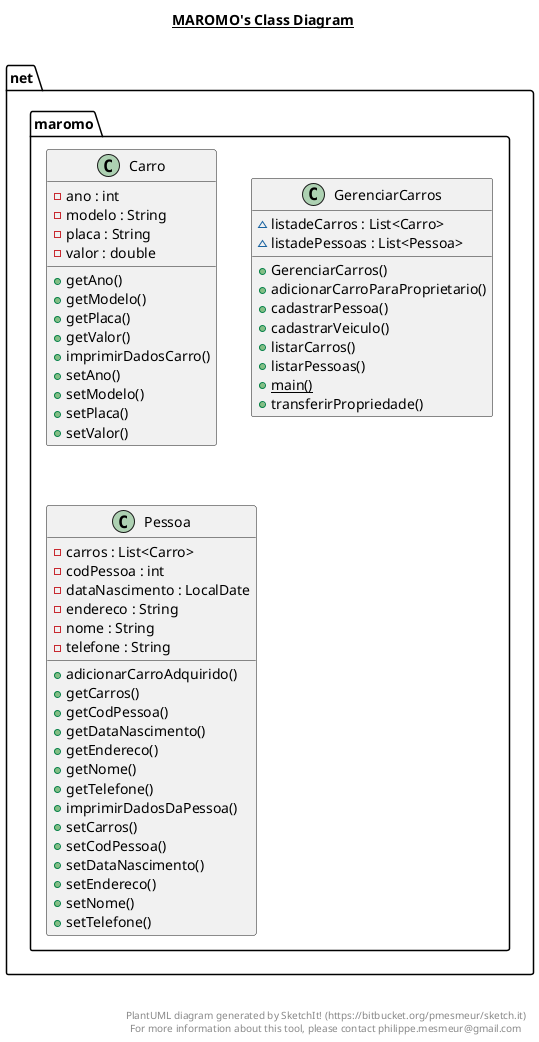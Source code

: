 @startuml

title __MAROMO's Class Diagram__\n

  namespace net.maromo {
    class net.maromo.Carro {
        - ano : int
        - modelo : String
        - placa : String
        - valor : double
        + getAno()
        + getModelo()
        + getPlaca()
        + getValor()
        + imprimirDadosCarro()
        + setAno()
        + setModelo()
        + setPlaca()
        + setValor()
    }
  }
  

  namespace net.maromo {
    class net.maromo.GerenciarCarros {
        ~ listadeCarros : List<Carro>
        ~ listadePessoas : List<Pessoa>
        + GerenciarCarros()
        + adicionarCarroParaProprietario()
        + cadastrarPessoa()
        + cadastrarVeiculo()
        + listarCarros()
        + listarPessoas()
        {static} + main()
        + transferirPropriedade()
    }
  }
  

  namespace net.maromo {
    class net.maromo.Pessoa {
        - carros : List<Carro>
        - codPessoa : int
        - dataNascimento : LocalDate
        - endereco : String
        - nome : String
        - telefone : String
        + adicionarCarroAdquirido()
        + getCarros()
        + getCodPessoa()
        + getDataNascimento()
        + getEndereco()
        + getNome()
        + getTelefone()
        + imprimirDadosDaPessoa()
        + setCarros()
        + setCodPessoa()
        + setDataNascimento()
        + setEndereco()
        + setNome()
        + setTelefone()
    }
  }
  



right footer


PlantUML diagram generated by SketchIt! (https://bitbucket.org/pmesmeur/sketch.it)
For more information about this tool, please contact philippe.mesmeur@gmail.com
endfooter

@enduml
